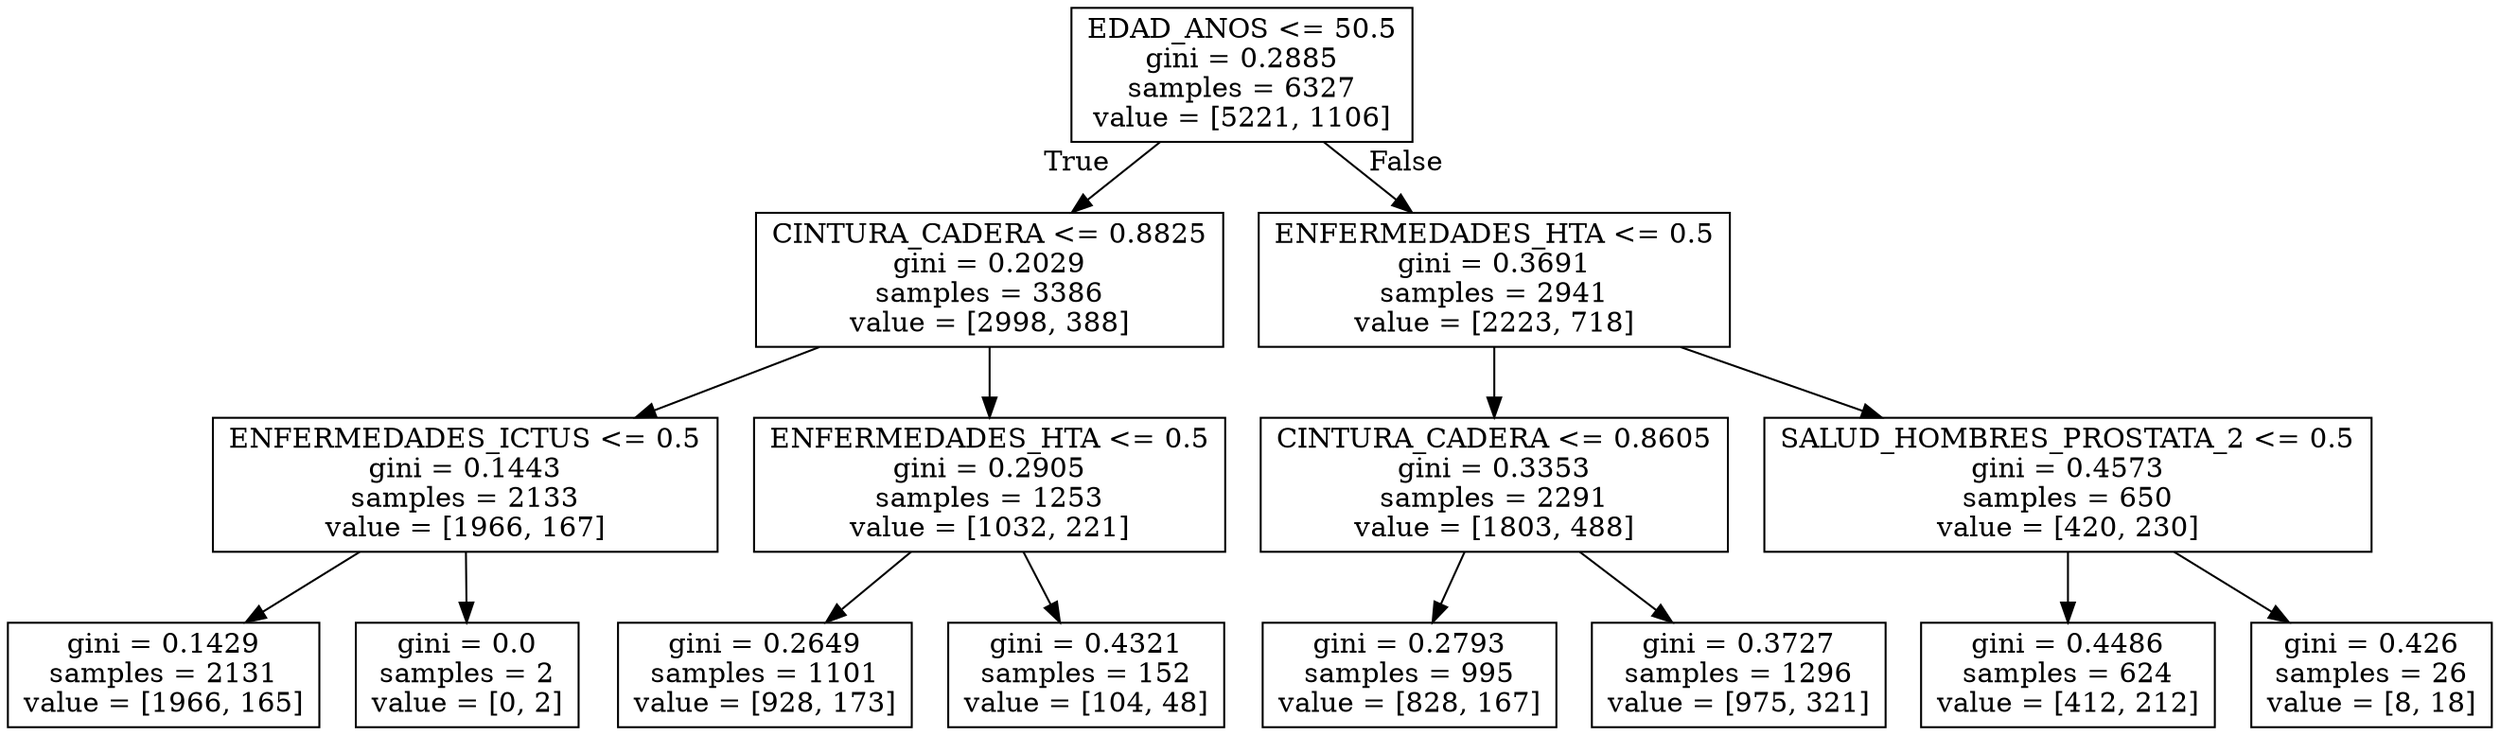 digraph Tree {
node [shape=box] ;
0 [label="EDAD_ANOS <= 50.5\ngini = 0.2885\nsamples = 6327\nvalue = [5221, 1106]"] ;
1 [label="CINTURA_CADERA <= 0.8825\ngini = 0.2029\nsamples = 3386\nvalue = [2998, 388]"] ;
0 -> 1 [labeldistance=2.5, labelangle=45, headlabel="True"] ;
2 [label="ENFERMEDADES_ICTUS <= 0.5\ngini = 0.1443\nsamples = 2133\nvalue = [1966, 167]"] ;
1 -> 2 ;
3 [label="gini = 0.1429\nsamples = 2131\nvalue = [1966, 165]"] ;
2 -> 3 ;
4 [label="gini = 0.0\nsamples = 2\nvalue = [0, 2]"] ;
2 -> 4 ;
5 [label="ENFERMEDADES_HTA <= 0.5\ngini = 0.2905\nsamples = 1253\nvalue = [1032, 221]"] ;
1 -> 5 ;
6 [label="gini = 0.2649\nsamples = 1101\nvalue = [928, 173]"] ;
5 -> 6 ;
7 [label="gini = 0.4321\nsamples = 152\nvalue = [104, 48]"] ;
5 -> 7 ;
8 [label="ENFERMEDADES_HTA <= 0.5\ngini = 0.3691\nsamples = 2941\nvalue = [2223, 718]"] ;
0 -> 8 [labeldistance=2.5, labelangle=-45, headlabel="False"] ;
9 [label="CINTURA_CADERA <= 0.8605\ngini = 0.3353\nsamples = 2291\nvalue = [1803, 488]"] ;
8 -> 9 ;
10 [label="gini = 0.2793\nsamples = 995\nvalue = [828, 167]"] ;
9 -> 10 ;
11 [label="gini = 0.3727\nsamples = 1296\nvalue = [975, 321]"] ;
9 -> 11 ;
12 [label="SALUD_HOMBRES_PROSTATA_2 <= 0.5\ngini = 0.4573\nsamples = 650\nvalue = [420, 230]"] ;
8 -> 12 ;
13 [label="gini = 0.4486\nsamples = 624\nvalue = [412, 212]"] ;
12 -> 13 ;
14 [label="gini = 0.426\nsamples = 26\nvalue = [8, 18]"] ;
12 -> 14 ;
}